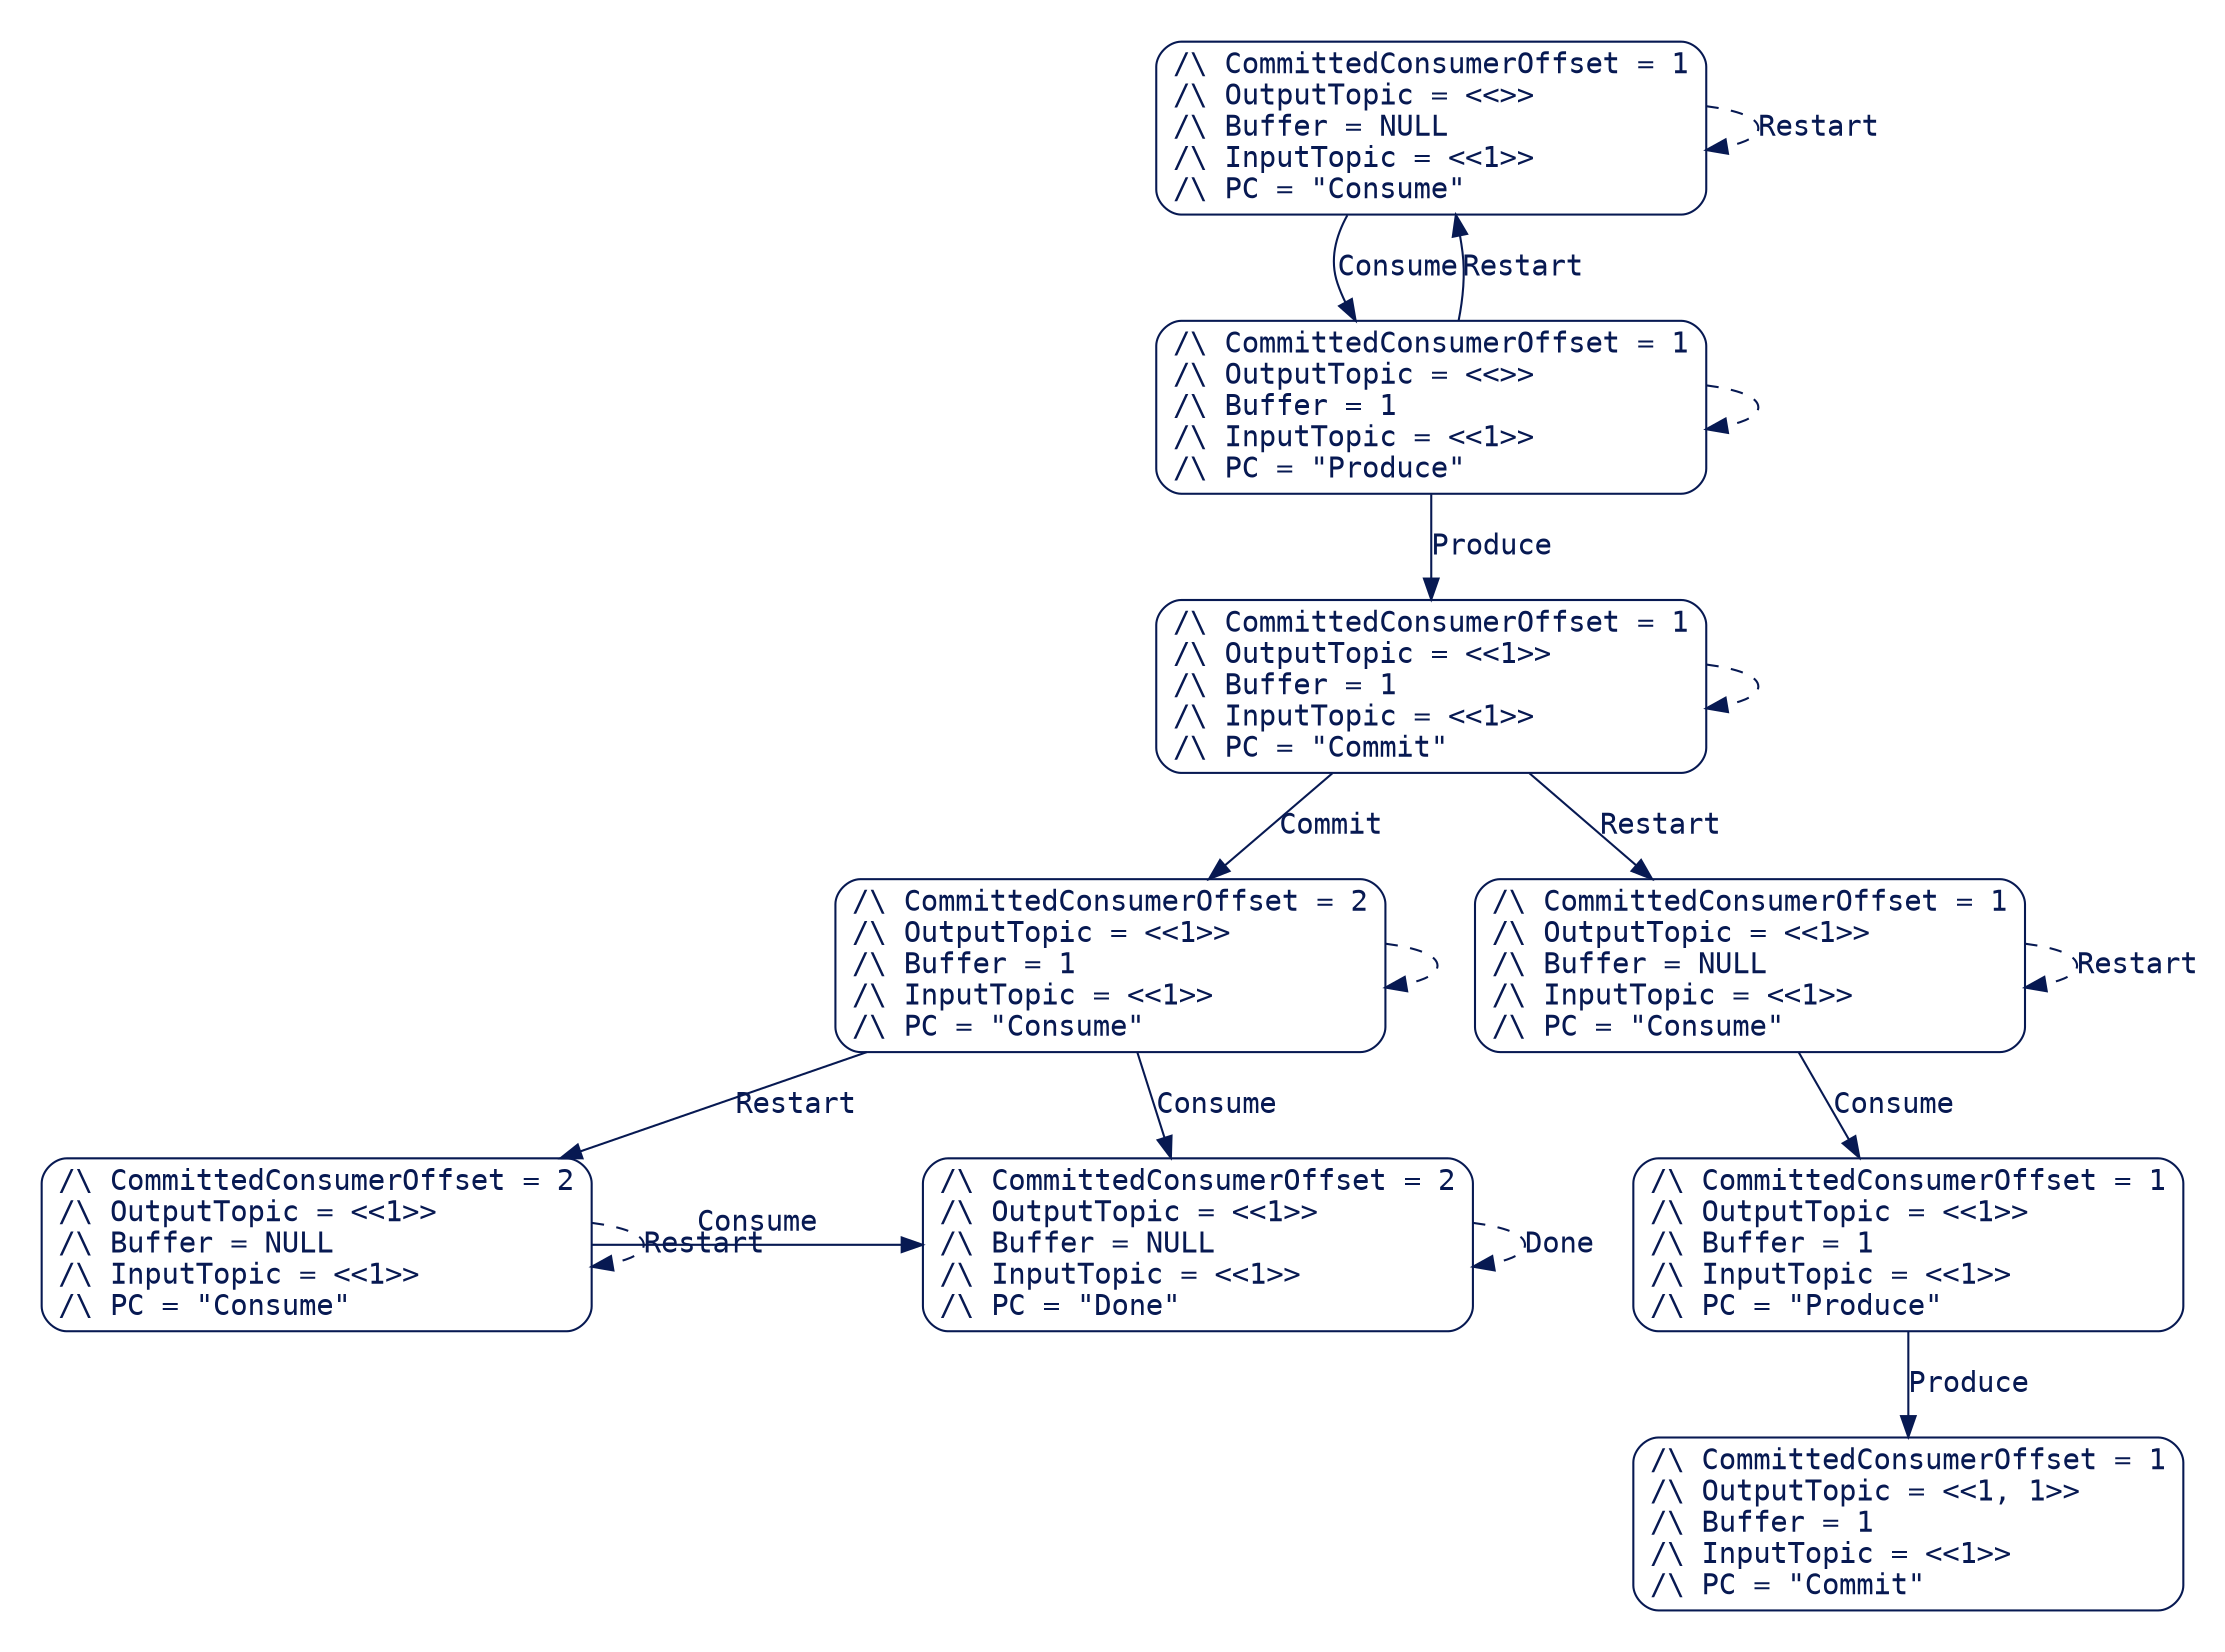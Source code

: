strict digraph DiskGraph {
node [ fillcolor = "white", style = "filled,rounded", fontcolor = "#071952", fontname = Monospace, fontsize="14", color = "#071952", shape = box, labeljust = l ];
color = "#071952";
edge [ color = "#071952", fontname = Monospace, fontcolor = "#071952", fontsize="14" ];
nodesep=0.35;
subgraph cluster_graph {
color="white";
-4209210642536156833 [label="/\\ CommittedConsumerOffset = 1\l/\\ OutputTopic = <<>>\l/\\ Buffer = NULL\l/\\ InputTopic = <<1>>\l/\\ PC = \"Consume\"\l"]
-4209210642536156833 -> -7274732703246753920 [label="Consume"];
-7274732703246753920 [label="/\\ CommittedConsumerOffset = 1\l/\\ OutputTopic = <<>>\l/\\ Buffer = 1\l/\\ InputTopic = <<1>>\l/\\ PC = \"Produce\"\l"];
-4209210642536156833 -> -4209210642536156833 [label="Restart\l"];
-4209210642536156833 -> -4209210642536156833 [style="dashed"];
-7274732703246753920 -> -7686736738627687598 [label="Produce\l"];
-7686736738627687598 [label="/\\ CommittedConsumerOffset = 1\l/\\ OutputTopic = <<1>>\l/\\ Buffer = 1\l/\\ InputTopic = <<1>>\l/\\ PC = \"Commit\"\l"];
-7274732703246753920 -> -4209210642536156833 [label="Restart\l"];
-7274732703246753920 -> -7274732703246753920 [style="dashed"];
-7686736738627687598 -> -1398723161672350791 [label="Commit\l"];
-1398723161672350791 [label="/\\ CommittedConsumerOffset = 2\l/\\ OutputTopic = <<1>>\l/\\ Buffer = 1\l/\\ InputTopic = <<1>>\l/\\ PC = \"Consume\"\l"];
-7686736738627687598 -> 6157222611356596522 [label="Restart"];
6157222611356596522 [label="/\\ CommittedConsumerOffset = 1\l/\\ OutputTopic = <<1>>\l/\\ Buffer = NULL\l/\\ InputTopic = <<1>>\l/\\ PC = \"Consume\"\l"];
-7686736738627687598 -> -7686736738627687598 [style="dashed"];
-1398723161672350791 -> -8575797410258990000 [label="Consume"];
-8575797410258990000 [label="/\\ CommittedConsumerOffset = 2\l/\\ OutputTopic = <<1>>\l/\\ Buffer = NULL\l/\\ InputTopic = <<1>>\l/\\ PC = \"Done\"\l"];
-1398723161672350791 -> -4617909633041675135 [label="Restart"];
-4617909633041675135 [label="/\\ CommittedConsumerOffset = 2\l/\\ OutputTopic = <<1>>\l/\\ Buffer = NULL\l/\\ InputTopic = <<1>>\l/\\ PC = \"Consume\"\l"];
-1398723161672350791 -> -1398723161672350791 [style="dashed"];
6157222611356596522 -> 859568817870755829 [label="Consume\l"];
859568817870755829 [label="/\\ CommittedConsumerOffset = 1\l/\\ OutputTopic = <<1>>\l/\\ Buffer = 1\l/\\ InputTopic = <<1>>\l/\\ PC = \"Produce\"\l"];
6157222611356596522 -> 6157222611356596522 [label="Restart\l"];
6157222611356596522 -> 6157222611356596522 [style="dashed"];
-8575797410258990000 -> -8575797410258990000 [label="Done\l"];
-8575797410258990000 -> -8575797410258990000 [style="dashed"];
-4617909633041675135 -> -8575797410258990000 [label="Consume\l"];
-4617909633041675135 -> -4617909633041675135 [label="Restart\l"];
-4617909633041675135 -> -4617909633041675135 [style="dashed"];
859568817870755829 -> 1885393143405268392 [label="Produce\l"];
1885393143405268392 [label="/\\ CommittedConsumerOffset = 1\l/\\ OutputTopic = <<1, 1>>\l/\\ Buffer = 1\l/\\ InputTopic = <<1>>\l/\\ PC = \"Commit\"\l"];
{rank = same; -4209210642536156833;}
{rank = same; -7274732703246753920;}
{rank = same; -7686736738627687598;}
{rank = same; -1398723161672350791;6157222611356596522;}
{rank = same; -8575797410258990000;859568817870755829;-4617909633041675135;}
}
}